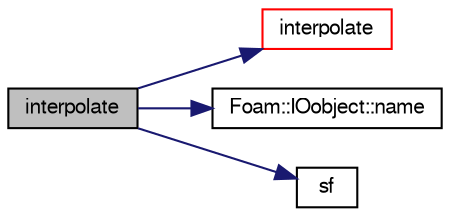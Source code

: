 digraph "interpolate"
{
  bgcolor="transparent";
  edge [fontname="FreeSans",fontsize="10",labelfontname="FreeSans",labelfontsize="10"];
  node [fontname="FreeSans",fontsize="10",shape=record];
  rankdir="LR";
  Node27517 [label="interpolate",height=0.2,width=0.4,color="black", fillcolor="grey75", style="filled", fontcolor="black"];
  Node27517 -> Node27518 [color="midnightblue",fontsize="10",style="solid",fontname="FreeSans"];
  Node27518 [label="interpolate",height=0.2,width=0.4,color="red",URL="$a21134.html#addbc18784300dd0955a9bf79f8e2c43b"];
  Node27517 -> Node27521 [color="midnightblue",fontsize="10",style="solid",fontname="FreeSans"];
  Node27521 [label="Foam::IOobject::name",height=0.2,width=0.4,color="black",URL="$a26142.html#acc80e00a8ac919288fb55bd14cc88bf6",tooltip="Return name. "];
  Node27517 -> Node27522 [color="midnightblue",fontsize="10",style="solid",fontname="FreeSans"];
  Node27522 [label="sf",height=0.2,width=0.4,color="black",URL="$a19016.html#ab318caaec810447a252e6134c88a7a77"];
}
